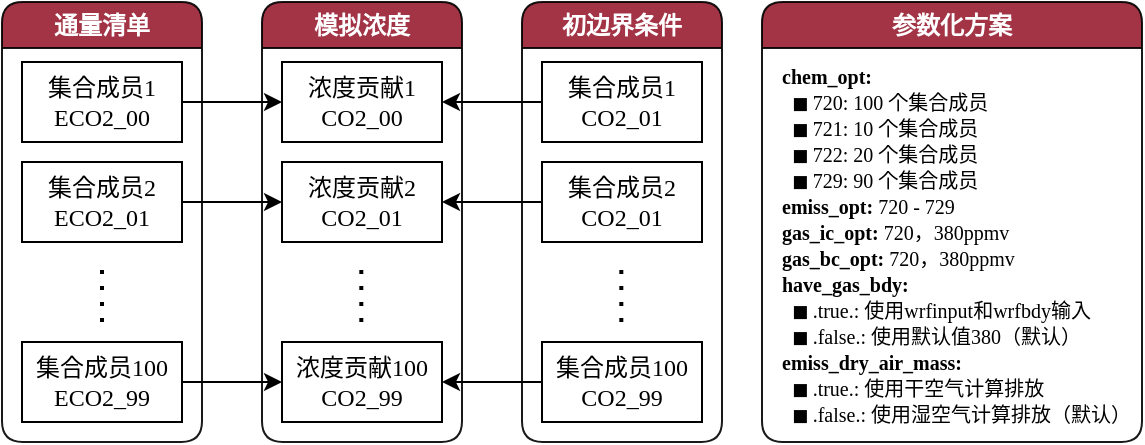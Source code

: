 <mxfile version="22.1.2" type="device">
  <diagram id="5IEIbPWV9oZbmpcRLM0d" name="第 1 页">
    <mxGraphModel dx="275" dy="68" grid="1" gridSize="10" guides="1" tooltips="1" connect="1" arrows="1" fold="1" page="1" pageScale="1" pageWidth="600" pageHeight="450" math="1" shadow="0">
      <root>
        <mxCell id="0" />
        <mxCell id="1" parent="0" />
        <UserObject label="通量清单" tags="box" id="10">
          <mxCell style="swimlane;whiteSpace=wrap;html=1;fontFamily=微软雅黑;fillColor=#981e32;fontColor=#FFFFFF;opacity=90;gradientColor=none;rounded=1;swimlaneLine=1;glass=0;shadow=0;" parent="1" vertex="1">
            <mxGeometry x="610" y="460" width="100" height="220" as="geometry" />
          </mxCell>
        </UserObject>
        <UserObject label="集合成员1&lt;br&gt;ECO2_00" tags="rec" id="2">
          <mxCell style="rounded=0;whiteSpace=wrap;html=1;fontFamily=微软雅黑;fontStyle=0" parent="10" vertex="1">
            <mxGeometry x="10" y="30" width="80" height="40" as="geometry" />
          </mxCell>
        </UserObject>
        <UserObject label="集合成员2&lt;br&gt;ECO2_01" tags="rec" id="5">
          <mxCell style="rounded=0;whiteSpace=wrap;html=1;fontFamily=微软雅黑;fontStyle=0" parent="10" vertex="1">
            <mxGeometry x="10" y="80" width="80" height="40" as="geometry" />
          </mxCell>
        </UserObject>
        <mxCell id="zu2IzMYw4tfVBAfS5yUT-45" value="" style="endArrow=none;dashed=1;html=1;dashPattern=1 3;strokeWidth=2;rounded=0;fontFamily=微软雅黑;" edge="1" parent="10">
          <mxGeometry width="50" height="50" relative="1" as="geometry">
            <mxPoint x="50" y="160" as="sourcePoint" />
            <mxPoint x="50" y="130" as="targetPoint" />
          </mxGeometry>
        </mxCell>
        <UserObject label="集合成员100&lt;br&gt;ECO2_99" tags="rec" id="zu2IzMYw4tfVBAfS5yUT-28">
          <mxCell style="rounded=0;whiteSpace=wrap;html=1;fontFamily=微软雅黑;fontStyle=0" vertex="1" parent="10">
            <mxGeometry x="10" y="170" width="80" height="40" as="geometry" />
          </mxCell>
        </UserObject>
        <UserObject label="模拟浓度" tags="box" id="zu2IzMYw4tfVBAfS5yUT-30">
          <mxCell style="swimlane;whiteSpace=wrap;html=1;fontFamily=微软雅黑;fillColor=#981e32;fontColor=#FFFFFF;opacity=90;gradientColor=none;rounded=1;swimlaneLine=1;glass=0;shadow=0;" vertex="1" parent="1">
            <mxGeometry x="740" y="460" width="100" height="220" as="geometry" />
          </mxCell>
        </UserObject>
        <UserObject label="浓度贡献1&lt;br&gt;CO2_00" tags="rec" id="zu2IzMYw4tfVBAfS5yUT-31">
          <mxCell style="rounded=0;whiteSpace=wrap;html=1;fontFamily=微软雅黑;fontStyle=0" vertex="1" parent="zu2IzMYw4tfVBAfS5yUT-30">
            <mxGeometry x="10" y="30" width="80" height="40" as="geometry" />
          </mxCell>
        </UserObject>
        <UserObject label="浓度贡献2&lt;br&gt;CO2_01" tags="rec" id="zu2IzMYw4tfVBAfS5yUT-32">
          <mxCell style="rounded=0;whiteSpace=wrap;html=1;fontFamily=微软雅黑;fontStyle=0" vertex="1" parent="zu2IzMYw4tfVBAfS5yUT-30">
            <mxGeometry x="10" y="80" width="80" height="40" as="geometry" />
          </mxCell>
        </UserObject>
        <mxCell id="zu2IzMYw4tfVBAfS5yUT-46" value="" style="endArrow=none;dashed=1;html=1;dashPattern=1 3;strokeWidth=2;rounded=0;fontFamily=微软雅黑;" edge="1" parent="zu2IzMYw4tfVBAfS5yUT-30">
          <mxGeometry width="50" height="50" relative="1" as="geometry">
            <mxPoint x="49.66" y="160" as="sourcePoint" />
            <mxPoint x="49.66" y="130" as="targetPoint" />
          </mxGeometry>
        </mxCell>
        <UserObject label="浓度贡献100&lt;br&gt;CO2_99" tags="rec" id="zu2IzMYw4tfVBAfS5yUT-33">
          <mxCell style="rounded=0;whiteSpace=wrap;html=1;fontFamily=微软雅黑;fontStyle=0" vertex="1" parent="zu2IzMYw4tfVBAfS5yUT-30">
            <mxGeometry x="10" y="170" width="80" height="40" as="geometry" />
          </mxCell>
        </UserObject>
        <UserObject label="初边界条件" tags="box" id="zu2IzMYw4tfVBAfS5yUT-34">
          <mxCell style="swimlane;whiteSpace=wrap;html=1;fontFamily=微软雅黑;fillColor=#981e32;fontColor=#FFFFFF;opacity=90;gradientColor=none;rounded=1;swimlaneLine=1;glass=0;shadow=0;" vertex="1" parent="1">
            <mxGeometry x="870" y="460" width="100" height="220" as="geometry" />
          </mxCell>
        </UserObject>
        <UserObject label="集合成员1&lt;br&gt;CO2_01" tags="rec" id="zu2IzMYw4tfVBAfS5yUT-35">
          <mxCell style="rounded=0;whiteSpace=wrap;html=1;fontFamily=微软雅黑;fontStyle=0" vertex="1" parent="zu2IzMYw4tfVBAfS5yUT-34">
            <mxGeometry x="10" y="30" width="80" height="40" as="geometry" />
          </mxCell>
        </UserObject>
        <UserObject label="集合成员2&lt;br&gt;CO2_01" tags="rec" id="zu2IzMYw4tfVBAfS5yUT-36">
          <mxCell style="rounded=0;whiteSpace=wrap;html=1;fontFamily=微软雅黑;fontStyle=0" vertex="1" parent="zu2IzMYw4tfVBAfS5yUT-34">
            <mxGeometry x="10" y="80" width="80" height="40" as="geometry" />
          </mxCell>
        </UserObject>
        <UserObject label="集合成员100&lt;br&gt;CO2_99" tags="rec" id="zu2IzMYw4tfVBAfS5yUT-37">
          <mxCell style="rounded=0;whiteSpace=wrap;html=1;fontFamily=微软雅黑;fontStyle=0" vertex="1" parent="zu2IzMYw4tfVBAfS5yUT-34">
            <mxGeometry x="10" y="170" width="80" height="40" as="geometry" />
          </mxCell>
        </UserObject>
        <mxCell id="zu2IzMYw4tfVBAfS5yUT-47" value="" style="endArrow=none;dashed=1;html=1;dashPattern=1 3;strokeWidth=2;rounded=0;fontFamily=微软雅黑;" edge="1" parent="zu2IzMYw4tfVBAfS5yUT-34">
          <mxGeometry width="50" height="50" relative="1" as="geometry">
            <mxPoint x="49.66" y="160" as="sourcePoint" />
            <mxPoint x="49.66" y="130" as="targetPoint" />
          </mxGeometry>
        </mxCell>
        <mxCell id="zu2IzMYw4tfVBAfS5yUT-39" style="edgeStyle=orthogonalEdgeStyle;rounded=0;orthogonalLoop=1;jettySize=auto;html=1;exitX=1;exitY=0.5;exitDx=0;exitDy=0;entryX=0;entryY=0.5;entryDx=0;entryDy=0;fontFamily=微软雅黑;" edge="1" parent="1" source="2" target="zu2IzMYw4tfVBAfS5yUT-31">
          <mxGeometry relative="1" as="geometry" />
        </mxCell>
        <mxCell id="zu2IzMYw4tfVBAfS5yUT-40" style="edgeStyle=orthogonalEdgeStyle;rounded=0;orthogonalLoop=1;jettySize=auto;html=1;exitX=1;exitY=0.5;exitDx=0;exitDy=0;entryX=0;entryY=0.5;entryDx=0;entryDy=0;fontFamily=微软雅黑;" edge="1" parent="1" source="5" target="zu2IzMYw4tfVBAfS5yUT-32">
          <mxGeometry relative="1" as="geometry" />
        </mxCell>
        <mxCell id="zu2IzMYw4tfVBAfS5yUT-42" style="edgeStyle=orthogonalEdgeStyle;rounded=0;orthogonalLoop=1;jettySize=auto;html=1;exitX=0;exitY=0.5;exitDx=0;exitDy=0;entryX=1;entryY=0.5;entryDx=0;entryDy=0;fontFamily=微软雅黑;" edge="1" parent="1" source="zu2IzMYw4tfVBAfS5yUT-35" target="zu2IzMYw4tfVBAfS5yUT-31">
          <mxGeometry relative="1" as="geometry" />
        </mxCell>
        <mxCell id="zu2IzMYw4tfVBAfS5yUT-43" style="edgeStyle=orthogonalEdgeStyle;rounded=0;orthogonalLoop=1;jettySize=auto;html=1;exitX=0;exitY=0.5;exitDx=0;exitDy=0;entryX=1;entryY=0.5;entryDx=0;entryDy=0;fontFamily=微软雅黑;" edge="1" parent="1" source="zu2IzMYw4tfVBAfS5yUT-36" target="zu2IzMYw4tfVBAfS5yUT-32">
          <mxGeometry relative="1" as="geometry" />
        </mxCell>
        <mxCell id="zu2IzMYw4tfVBAfS5yUT-41" style="edgeStyle=orthogonalEdgeStyle;rounded=0;orthogonalLoop=1;jettySize=auto;html=1;exitX=1;exitY=0.5;exitDx=0;exitDy=0;entryX=0;entryY=0.5;entryDx=0;entryDy=0;fontFamily=微软雅黑;" edge="1" parent="1" source="zu2IzMYw4tfVBAfS5yUT-28" target="zu2IzMYw4tfVBAfS5yUT-33">
          <mxGeometry relative="1" as="geometry" />
        </mxCell>
        <mxCell id="zu2IzMYw4tfVBAfS5yUT-44" style="edgeStyle=orthogonalEdgeStyle;rounded=0;orthogonalLoop=1;jettySize=auto;html=1;exitX=0;exitY=0.5;exitDx=0;exitDy=0;entryX=1;entryY=0.5;entryDx=0;entryDy=0;fontFamily=微软雅黑;" edge="1" parent="1" source="zu2IzMYw4tfVBAfS5yUT-37" target="zu2IzMYw4tfVBAfS5yUT-33">
          <mxGeometry relative="1" as="geometry" />
        </mxCell>
        <UserObject label="参数化方案" tags="box" id="zu2IzMYw4tfVBAfS5yUT-62">
          <mxCell style="swimlane;whiteSpace=wrap;html=1;fontFamily=微软雅黑;fillColor=#981e32;fontColor=#FFFFFF;opacity=90;gradientColor=none;rounded=1;swimlaneLine=1;glass=0;shadow=0;swimlaneFillColor=#FFFFFF;" vertex="1" parent="1">
            <mxGeometry x="990" y="460" width="190" height="220" as="geometry" />
          </mxCell>
        </UserObject>
        <mxCell id="zu2IzMYw4tfVBAfS5yUT-68" value="&lt;p style=&quot;line-height: 130%; font-size: 10px;&quot;&gt;&lt;font style=&quot;font-size: 10px;&quot;&gt;&lt;span style=&quot;background-color: initial;&quot;&gt;&lt;b&gt;chem_opt:&amp;nbsp;&lt;/b&gt;&lt;/span&gt;&lt;br&gt;&amp;nbsp; ◼ &lt;span style=&quot;background-color: initial;&quot;&gt;720: 100 个集合成员&lt;/span&gt;&lt;br&gt;&amp;nbsp; ◼ &lt;span style=&quot;background-color: initial;&quot;&gt;721: 10 个集合成员&lt;/span&gt;&lt;br&gt;&amp;nbsp; ◼ &lt;span style=&quot;background-color: initial;&quot;&gt;722: 20 个集合成员&lt;/span&gt;&lt;br&gt;&amp;nbsp; ◼ &lt;span style=&quot;background-color: initial;&quot;&gt;729: 90 个集合成员&lt;/span&gt;&lt;br&gt;&lt;span style=&quot;background-color: initial;&quot;&gt;&lt;b&gt;emiss_opt:&lt;/b&gt; 720 - 729&lt;/span&gt;&lt;br&gt;&lt;span style=&quot;background-color: initial;&quot;&gt;&lt;b&gt;gas_ic_opt:&lt;/b&gt; 720，380ppmv&lt;/span&gt;&lt;br&gt;&lt;span style=&quot;background-color: initial;&quot;&gt;&lt;b&gt;gas_bc_opt:&lt;/b&gt; 720，380ppmv&lt;/span&gt;&lt;br&gt;&lt;span style=&quot;background-color: initial;&quot;&gt;&lt;b&gt;have_gas_bdy:&lt;/b&gt;&lt;/span&gt;&lt;br&gt;&amp;nbsp; ◼ &lt;span style=&quot;background-color: initial;&quot;&gt;.true.: 使用wrfinput和wrfbdy输入&lt;/span&gt;&lt;br&gt;&amp;nbsp; ◼ &lt;font style=&quot;font-size: 10px;&quot;&gt;.false.: 使用默认值380（默认）&lt;/font&gt;&lt;br&gt;&lt;font style=&quot;font-size: 10px;&quot;&gt;&lt;b&gt;emiss_dry_air_mass:&lt;/b&gt;&lt;br&gt;&lt;/font&gt;&amp;nbsp; ◼ &lt;span style=&quot;border-color: var(--border-color); background-color: initial;&quot;&gt;.true.: 使用干空气计算排放&lt;/span&gt;&lt;br style=&quot;border-color: var(--border-color);&quot;&gt;&amp;nbsp; ◼ &lt;span style=&quot;border-color: var(--border-color); background-color: initial;&quot;&gt;.false.: 使用湿空气计算排放（默认）&lt;/span&gt;&lt;/font&gt;&lt;span style=&quot;background-color: initial;&quot;&gt;&lt;br&gt;&lt;/span&gt;&lt;/p&gt;" style="text;align=left;verticalAlign=middle;spacingLeft=0;spacingRight=0;overflow=hidden;points=[[0,0.5],[1,0.5]];portConstraint=eastwest;rotatable=0;html=1;spacing=0;rounded=0;glass=0;shadow=0;imageWidth=24;labelPadding=0;noLabel=0;autosize=0;fixedWidth=0;fontFamily=微软雅黑;fillColor=none;" vertex="1" parent="zu2IzMYw4tfVBAfS5yUT-62">
          <mxGeometry x="10" y="20" width="170" height="200" as="geometry" />
        </mxCell>
      </root>
    </mxGraphModel>
  </diagram>
</mxfile>
